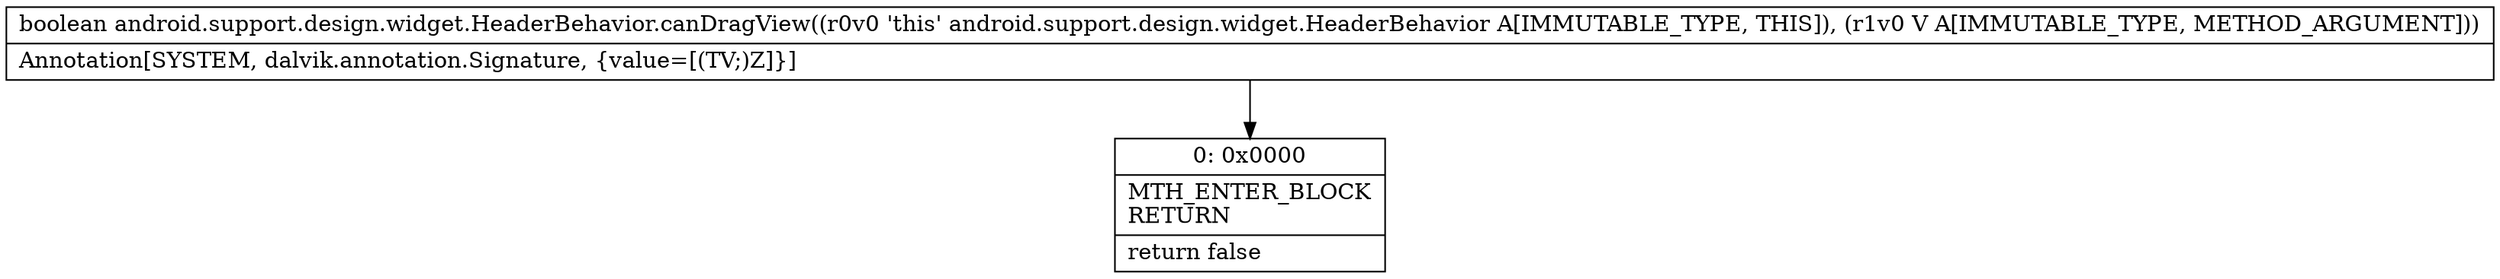 digraph "CFG forandroid.support.design.widget.HeaderBehavior.canDragView(Landroid\/view\/View;)Z" {
Node_0 [shape=record,label="{0\:\ 0x0000|MTH_ENTER_BLOCK\lRETURN\l|return false\l}"];
MethodNode[shape=record,label="{boolean android.support.design.widget.HeaderBehavior.canDragView((r0v0 'this' android.support.design.widget.HeaderBehavior A[IMMUTABLE_TYPE, THIS]), (r1v0 V A[IMMUTABLE_TYPE, METHOD_ARGUMENT]))  | Annotation[SYSTEM, dalvik.annotation.Signature, \{value=[(TV;)Z]\}]\l}"];
MethodNode -> Node_0;
}

